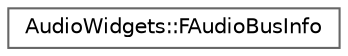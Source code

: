 digraph "Graphical Class Hierarchy"
{
 // INTERACTIVE_SVG=YES
 // LATEX_PDF_SIZE
  bgcolor="transparent";
  edge [fontname=Helvetica,fontsize=10,labelfontname=Helvetica,labelfontsize=10];
  node [fontname=Helvetica,fontsize=10,shape=box,height=0.2,width=0.4];
  rankdir="LR";
  Node0 [id="Node000000",label="AudioWidgets::FAudioBusInfo",height=0.2,width=0.4,color="grey40", fillcolor="white", style="filled",URL="$dd/db1/structAudioWidgets_1_1FAudioBusInfo.html",tooltip="FAudioBusInfo encapsulates the required info that describes the audio bus that is to be analyzed."];
}
